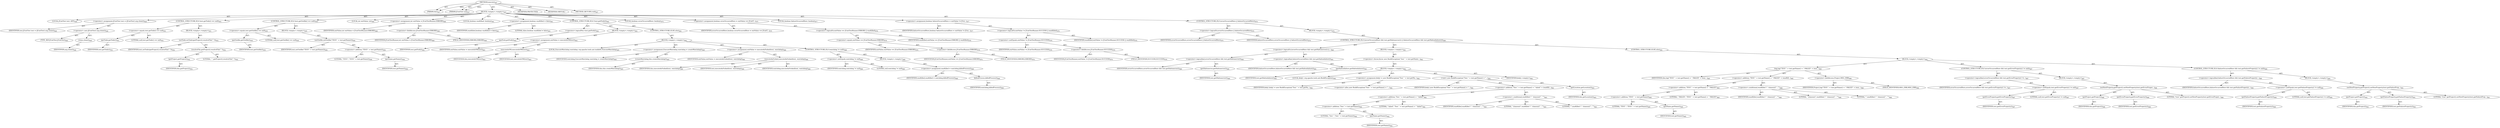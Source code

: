 digraph "execute" {  
"111669149730" [label = <(METHOD,execute)<SUB>647</SUB>> ]
"115964117008" [label = <(PARAM,this)<SUB>647</SUB>> ]
"115964117060" [label = <(PARAM,JUnitTest arg)<SUB>647</SUB>> ]
"25769803821" [label = <(BLOCK,&lt;empty&gt;,&lt;empty&gt;)<SUB>647</SUB>> ]
"94489280531" [label = <(LOCAL,JUnitTest test: ANY)<SUB>648</SUB>> ]
"30064771270" [label = <(&lt;operator&gt;.assignment,JUnitTest test = (JUnitTest) arg.clone())<SUB>648</SUB>> ]
"68719476940" [label = <(IDENTIFIER,test,JUnitTest test = (JUnitTest) arg.clone())<SUB>648</SUB>> ]
"30064771271" [label = <(&lt;operator&gt;.cast,(JUnitTest) arg.clone())<SUB>648</SUB>> ]
"180388626439" [label = <(TYPE_REF,JUnitTest,JUnitTest)<SUB>648</SUB>> ]
"30064771272" [label = <(clone,clone())<SUB>648</SUB>> ]
"68719476941" [label = <(IDENTIFIER,arg,clone())<SUB>648</SUB>> ]
"47244640266" [label = <(CONTROL_STRUCTURE,IF,if (test.getTodir() == null))<SUB>651</SUB>> ]
"30064771273" [label = <(&lt;operator&gt;.equals,test.getTodir() == null)<SUB>651</SUB>> ]
"30064771274" [label = <(getTodir,getTodir())<SUB>651</SUB>> ]
"68719476942" [label = <(IDENTIFIER,test,getTodir())<SUB>651</SUB>> ]
"90194313248" [label = <(LITERAL,null,test.getTodir() == null)<SUB>651</SUB>> ]
"25769803822" [label = <(BLOCK,&lt;empty&gt;,&lt;empty&gt;)<SUB>651</SUB>> ]
"30064771275" [label = <(setTodir,setTodir(getProject().resolveFile(&quot;.&quot;)))<SUB>652</SUB>> ]
"68719476943" [label = <(IDENTIFIER,test,setTodir(getProject().resolveFile(&quot;.&quot;)))<SUB>652</SUB>> ]
"30064771276" [label = <(resolveFile,getProject().resolveFile(&quot;.&quot;))<SUB>652</SUB>> ]
"30064771277" [label = <(getProject,getProject())<SUB>652</SUB>> ]
"68719476758" [label = <(IDENTIFIER,this,getProject())<SUB>652</SUB>> ]
"90194313249" [label = <(LITERAL,&quot;.&quot;,getProject().resolveFile(&quot;.&quot;))<SUB>652</SUB>> ]
"47244640267" [label = <(CONTROL_STRUCTURE,IF,if (test.getOutfile() == null))<SUB>655</SUB>> ]
"30064771278" [label = <(&lt;operator&gt;.equals,test.getOutfile() == null)<SUB>655</SUB>> ]
"30064771279" [label = <(getOutfile,getOutfile())<SUB>655</SUB>> ]
"68719476944" [label = <(IDENTIFIER,test,getOutfile())<SUB>655</SUB>> ]
"90194313250" [label = <(LITERAL,null,test.getOutfile() == null)<SUB>655</SUB>> ]
"25769803823" [label = <(BLOCK,&lt;empty&gt;,&lt;empty&gt;)<SUB>655</SUB>> ]
"30064771280" [label = <(setOutfile,setOutfile(&quot;TEST-&quot; + test.getName()))<SUB>656</SUB>> ]
"68719476945" [label = <(IDENTIFIER,test,setOutfile(&quot;TEST-&quot; + test.getName()))<SUB>656</SUB>> ]
"30064771281" [label = <(&lt;operator&gt;.addition,&quot;TEST-&quot; + test.getName())<SUB>656</SUB>> ]
"90194313251" [label = <(LITERAL,&quot;TEST-&quot;,&quot;TEST-&quot; + test.getName())<SUB>656</SUB>> ]
"30064771282" [label = <(getName,getName())<SUB>656</SUB>> ]
"68719476946" [label = <(IDENTIFIER,test,getName())<SUB>656</SUB>> ]
"94489280532" [label = <(LOCAL,int exitValue: int)<SUB>660</SUB>> ]
"30064771283" [label = <(&lt;operator&gt;.assignment,int exitValue = JUnitTestRunner.ERRORS)<SUB>660</SUB>> ]
"68719476947" [label = <(IDENTIFIER,exitValue,int exitValue = JUnitTestRunner.ERRORS)<SUB>660</SUB>> ]
"30064771284" [label = <(&lt;operator&gt;.fieldAccess,JUnitTestRunner.ERRORS)<SUB>660</SUB>> ]
"68719476948" [label = <(IDENTIFIER,JUnitTestRunner,int exitValue = JUnitTestRunner.ERRORS)<SUB>660</SUB>> ]
"55834574901" [label = <(FIELD_IDENTIFIER,ERRORS,ERRORS)<SUB>660</SUB>> ]
"94489280533" [label = <(LOCAL,boolean wasKilled: boolean)<SUB>661</SUB>> ]
"30064771285" [label = <(&lt;operator&gt;.assignment,boolean wasKilled = false)<SUB>661</SUB>> ]
"68719476949" [label = <(IDENTIFIER,wasKilled,boolean wasKilled = false)<SUB>661</SUB>> ]
"90194313252" [label = <(LITERAL,false,boolean wasKilled = false)<SUB>661</SUB>> ]
"47244640268" [label = <(CONTROL_STRUCTURE,IF,if (!test.getFork()))<SUB>662</SUB>> ]
"30064771286" [label = <(&lt;operator&gt;.logicalNot,!test.getFork())<SUB>662</SUB>> ]
"30064771287" [label = <(getFork,getFork())<SUB>662</SUB>> ]
"68719476950" [label = <(IDENTIFIER,test,getFork())<SUB>662</SUB>> ]
"25769803824" [label = <(BLOCK,&lt;empty&gt;,&lt;empty&gt;)<SUB>662</SUB>> ]
"30064771288" [label = <(&lt;operator&gt;.assignment,exitValue = executeInVM(test))<SUB>663</SUB>> ]
"68719476951" [label = <(IDENTIFIER,exitValue,exitValue = executeInVM(test))<SUB>663</SUB>> ]
"30064771289" [label = <(executeInVM,executeInVM(test))<SUB>663</SUB>> ]
"68719476759" [label = <(IDENTIFIER,this,executeInVM(test))<SUB>663</SUB>> ]
"68719476952" [label = <(IDENTIFIER,test,executeInVM(test))<SUB>663</SUB>> ]
"47244640269" [label = <(CONTROL_STRUCTURE,ELSE,else)<SUB>664</SUB>> ]
"25769803825" [label = <(BLOCK,&lt;empty&gt;,&lt;empty&gt;)<SUB>664</SUB>> ]
"94489280534" [label = <(LOCAL,ExecuteWatchdog watchdog: org.apache.tools.ant.taskdefs.ExecuteWatchdog)<SUB>665</SUB>> ]
"30064771290" [label = <(&lt;operator&gt;.assignment,ExecuteWatchdog watchdog = createWatchdog())<SUB>665</SUB>> ]
"68719476953" [label = <(IDENTIFIER,watchdog,ExecuteWatchdog watchdog = createWatchdog())<SUB>665</SUB>> ]
"30064771291" [label = <(createWatchdog,this.createWatchdog())<SUB>665</SUB>> ]
"68719476760" [label = <(IDENTIFIER,this,this.createWatchdog())<SUB>665</SUB>> ]
"30064771292" [label = <(&lt;operator&gt;.assignment,exitValue = executeAsForked(test, watchdog))<SUB>666</SUB>> ]
"68719476954" [label = <(IDENTIFIER,exitValue,exitValue = executeAsForked(test, watchdog))<SUB>666</SUB>> ]
"30064771293" [label = <(executeAsForked,executeAsForked(test, watchdog))<SUB>666</SUB>> ]
"68719476761" [label = <(IDENTIFIER,this,executeAsForked(test, watchdog))<SUB>666</SUB>> ]
"68719476955" [label = <(IDENTIFIER,test,executeAsForked(test, watchdog))<SUB>666</SUB>> ]
"68719476956" [label = <(IDENTIFIER,watchdog,executeAsForked(test, watchdog))<SUB>666</SUB>> ]
"47244640270" [label = <(CONTROL_STRUCTURE,IF,if (watchdog != null))<SUB>668</SUB>> ]
"30064771294" [label = <(&lt;operator&gt;.notEquals,watchdog != null)<SUB>668</SUB>> ]
"68719476957" [label = <(IDENTIFIER,watchdog,watchdog != null)<SUB>668</SUB>> ]
"90194313253" [label = <(LITERAL,null,watchdog != null)<SUB>668</SUB>> ]
"25769803826" [label = <(BLOCK,&lt;empty&gt;,&lt;empty&gt;)<SUB>668</SUB>> ]
"30064771295" [label = <(&lt;operator&gt;.assignment,wasKilled = watchdog.killedProcess())<SUB>669</SUB>> ]
"68719476958" [label = <(IDENTIFIER,wasKilled,wasKilled = watchdog.killedProcess())<SUB>669</SUB>> ]
"30064771296" [label = <(killedProcess,killedProcess())<SUB>669</SUB>> ]
"68719476959" [label = <(IDENTIFIER,watchdog,killedProcess())<SUB>669</SUB>> ]
"94489280535" [label = <(LOCAL,boolean errorOccurredHere: boolean)<SUB>675</SUB>> ]
"30064771297" [label = <(&lt;operator&gt;.assignment,boolean errorOccurredHere = exitValue == JUnitT...)<SUB>675</SUB>> ]
"68719476960" [label = <(IDENTIFIER,errorOccurredHere,boolean errorOccurredHere = exitValue == JUnitT...)<SUB>675</SUB>> ]
"30064771298" [label = <(&lt;operator&gt;.logicalOr,exitValue == JUnitTestRunner.ERRORS || wasKilled)<SUB>676</SUB>> ]
"30064771299" [label = <(&lt;operator&gt;.equals,exitValue == JUnitTestRunner.ERRORS)<SUB>676</SUB>> ]
"68719476961" [label = <(IDENTIFIER,exitValue,exitValue == JUnitTestRunner.ERRORS)<SUB>676</SUB>> ]
"30064771300" [label = <(&lt;operator&gt;.fieldAccess,JUnitTestRunner.ERRORS)<SUB>676</SUB>> ]
"68719476962" [label = <(IDENTIFIER,JUnitTestRunner,exitValue == JUnitTestRunner.ERRORS)<SUB>676</SUB>> ]
"55834574902" [label = <(FIELD_IDENTIFIER,ERRORS,ERRORS)<SUB>676</SUB>> ]
"68719476963" [label = <(IDENTIFIER,wasKilled,exitValue == JUnitTestRunner.ERRORS || wasKilled)<SUB>676</SUB>> ]
"94489280536" [label = <(LOCAL,boolean failureOccurredHere: boolean)<SUB>677</SUB>> ]
"30064771301" [label = <(&lt;operator&gt;.assignment,boolean failureOccurredHere = exitValue != JUni...)<SUB>677</SUB>> ]
"68719476964" [label = <(IDENTIFIER,failureOccurredHere,boolean failureOccurredHere = exitValue != JUni...)<SUB>677</SUB>> ]
"30064771302" [label = <(&lt;operator&gt;.logicalOr,exitValue != JUnitTestRunner.SUCCESS || wasKilled)<SUB>678</SUB>> ]
"30064771303" [label = <(&lt;operator&gt;.notEquals,exitValue != JUnitTestRunner.SUCCESS)<SUB>678</SUB>> ]
"68719476965" [label = <(IDENTIFIER,exitValue,exitValue != JUnitTestRunner.SUCCESS)<SUB>678</SUB>> ]
"30064771304" [label = <(&lt;operator&gt;.fieldAccess,JUnitTestRunner.SUCCESS)<SUB>678</SUB>> ]
"68719476966" [label = <(IDENTIFIER,JUnitTestRunner,exitValue != JUnitTestRunner.SUCCESS)<SUB>678</SUB>> ]
"55834574903" [label = <(FIELD_IDENTIFIER,SUCCESS,SUCCESS)<SUB>678</SUB>> ]
"68719476967" [label = <(IDENTIFIER,wasKilled,exitValue != JUnitTestRunner.SUCCESS || wasKilled)<SUB>678</SUB>> ]
"47244640271" [label = <(CONTROL_STRUCTURE,IF,if (errorOccurredHere || failureOccurredHere))<SUB>679</SUB>> ]
"30064771305" [label = <(&lt;operator&gt;.logicalOr,errorOccurredHere || failureOccurredHere)<SUB>679</SUB>> ]
"68719476968" [label = <(IDENTIFIER,errorOccurredHere,errorOccurredHere || failureOccurredHere)<SUB>679</SUB>> ]
"68719476969" [label = <(IDENTIFIER,failureOccurredHere,errorOccurredHere || failureOccurredHere)<SUB>679</SUB>> ]
"25769803827" [label = <(BLOCK,&lt;empty&gt;,&lt;empty&gt;)<SUB>679</SUB>> ]
"47244640272" [label = <(CONTROL_STRUCTURE,IF,if ((errorOccurredHere &amp;&amp; test.getHaltonerror()) || (failureOccurredHere &amp;&amp; test.getHaltonfailure())))<SUB>680</SUB>> ]
"30064771306" [label = <(&lt;operator&gt;.logicalOr,(errorOccurredHere &amp;&amp; test.getHaltonerror()) ||...)<SUB>680</SUB>> ]
"30064771307" [label = <(&lt;operator&gt;.logicalAnd,errorOccurredHere &amp;&amp; test.getHaltonerror())<SUB>680</SUB>> ]
"68719476970" [label = <(IDENTIFIER,errorOccurredHere,errorOccurredHere &amp;&amp; test.getHaltonerror())<SUB>680</SUB>> ]
"30064771308" [label = <(getHaltonerror,getHaltonerror())<SUB>680</SUB>> ]
"68719476971" [label = <(IDENTIFIER,test,getHaltonerror())<SUB>680</SUB>> ]
"30064771309" [label = <(&lt;operator&gt;.logicalAnd,failureOccurredHere &amp;&amp; test.getHaltonfailure())<SUB>681</SUB>> ]
"68719476972" [label = <(IDENTIFIER,failureOccurredHere,failureOccurredHere &amp;&amp; test.getHaltonfailure())<SUB>681</SUB>> ]
"30064771310" [label = <(getHaltonfailure,getHaltonfailure())<SUB>681</SUB>> ]
"68719476973" [label = <(IDENTIFIER,test,getHaltonfailure())<SUB>681</SUB>> ]
"25769803828" [label = <(BLOCK,&lt;empty&gt;,&lt;empty&gt;)<SUB>681</SUB>> ]
"30064771311" [label = <(&lt;operator&gt;.throw,throw new BuildException(&quot;Test &quot; + test.getName...)<SUB>682</SUB>> ]
"25769803829" [label = <(BLOCK,&lt;empty&gt;,&lt;empty&gt;)<SUB>682</SUB>> ]
"94489280537" [label = <(LOCAL,$obj1: org.apache.tools.ant.BuildException)<SUB>682</SUB>> ]
"30064771312" [label = <(&lt;operator&gt;.assignment,$obj1 = new BuildException(&quot;Test &quot; + test.getNa...)<SUB>682</SUB>> ]
"68719476974" [label = <(IDENTIFIER,$obj1,$obj1 = new BuildException(&quot;Test &quot; + test.getNa...)<SUB>682</SUB>> ]
"30064771313" [label = <(&lt;operator&gt;.alloc,new BuildException(&quot;Test &quot; + test.getName() + &quot;...)<SUB>682</SUB>> ]
"30064771314" [label = <(&lt;init&gt;,new BuildException(&quot;Test &quot; + test.getName() + &quot;...)<SUB>682</SUB>> ]
"68719476975" [label = <(IDENTIFIER,$obj1,new BuildException(&quot;Test &quot; + test.getName() + &quot;...)<SUB>682</SUB>> ]
"30064771315" [label = <(&lt;operator&gt;.addition,&quot;Test &quot; + test.getName() + &quot; failed&quot; + (wasKill...)<SUB>682</SUB>> ]
"30064771316" [label = <(&lt;operator&gt;.addition,&quot;Test &quot; + test.getName() + &quot; failed&quot;)<SUB>682</SUB>> ]
"30064771317" [label = <(&lt;operator&gt;.addition,&quot;Test &quot; + test.getName())<SUB>682</SUB>> ]
"90194313254" [label = <(LITERAL,&quot;Test &quot;,&quot;Test &quot; + test.getName())<SUB>682</SUB>> ]
"30064771318" [label = <(getName,getName())<SUB>682</SUB>> ]
"68719476976" [label = <(IDENTIFIER,test,getName())<SUB>682</SUB>> ]
"90194313255" [label = <(LITERAL,&quot; failed&quot;,&quot;Test &quot; + test.getName() + &quot; failed&quot;)<SUB>682</SUB>> ]
"30064771319" [label = <(&lt;operator&gt;.conditional,wasKilled ? &quot; (timeout)&quot; : &quot;&quot;)<SUB>683</SUB>> ]
"68719476977" [label = <(IDENTIFIER,wasKilled,wasKilled ? &quot; (timeout)&quot; : &quot;&quot;)<SUB>683</SUB>> ]
"90194313256" [label = <(LITERAL,&quot; (timeout)&quot;,wasKilled ? &quot; (timeout)&quot; : &quot;&quot;)<SUB>683</SUB>> ]
"90194313257" [label = <(LITERAL,&quot;&quot;,wasKilled ? &quot; (timeout)&quot; : &quot;&quot;)<SUB>683</SUB>> ]
"30064771320" [label = <(getLocation,getLocation())<SUB>683</SUB>> ]
"68719476762" [label = <(IDENTIFIER,this,getLocation())<SUB>683</SUB>> ]
"68719476978" [label = <(IDENTIFIER,$obj1,&lt;empty&gt;)<SUB>682</SUB>> ]
"47244640273" [label = <(CONTROL_STRUCTURE,ELSE,else)<SUB>684</SUB>> ]
"25769803830" [label = <(BLOCK,&lt;empty&gt;,&lt;empty&gt;)<SUB>684</SUB>> ]
"30064771321" [label = <(log,log(&quot;TEST &quot; + test.getName() + &quot; FAILED&quot; + (was...)<SUB>685</SUB>> ]
"68719476763" [label = <(IDENTIFIER,this,log(&quot;TEST &quot; + test.getName() + &quot; FAILED&quot; + (was...)<SUB>685</SUB>> ]
"30064771322" [label = <(&lt;operator&gt;.addition,&quot;TEST &quot; + test.getName() + &quot; FAILED&quot; + (wasKill...)<SUB>685</SUB>> ]
"30064771323" [label = <(&lt;operator&gt;.addition,&quot;TEST &quot; + test.getName() + &quot; FAILED&quot;)<SUB>685</SUB>> ]
"30064771324" [label = <(&lt;operator&gt;.addition,&quot;TEST &quot; + test.getName())<SUB>685</SUB>> ]
"90194313258" [label = <(LITERAL,&quot;TEST &quot;,&quot;TEST &quot; + test.getName())<SUB>685</SUB>> ]
"30064771325" [label = <(getName,getName())<SUB>685</SUB>> ]
"68719476979" [label = <(IDENTIFIER,test,getName())<SUB>685</SUB>> ]
"90194313259" [label = <(LITERAL,&quot; FAILED&quot;,&quot;TEST &quot; + test.getName() + &quot; FAILED&quot;)<SUB>685</SUB>> ]
"30064771326" [label = <(&lt;operator&gt;.conditional,wasKilled ? &quot; (timeout)&quot; : &quot;&quot;)<SUB>686</SUB>> ]
"68719476980" [label = <(IDENTIFIER,wasKilled,wasKilled ? &quot; (timeout)&quot; : &quot;&quot;)<SUB>686</SUB>> ]
"90194313260" [label = <(LITERAL,&quot; (timeout)&quot;,wasKilled ? &quot; (timeout)&quot; : &quot;&quot;)<SUB>686</SUB>> ]
"90194313261" [label = <(LITERAL,&quot;&quot;,wasKilled ? &quot; (timeout)&quot; : &quot;&quot;)<SUB>686</SUB>> ]
"30064771327" [label = <(&lt;operator&gt;.fieldAccess,Project.MSG_ERR)<SUB>686</SUB>> ]
"68719476981" [label = <(IDENTIFIER,Project,log(&quot;TEST &quot; + test.getName() + &quot; FAILED&quot; + (was...)<SUB>686</SUB>> ]
"55834574904" [label = <(FIELD_IDENTIFIER,MSG_ERR,MSG_ERR)<SUB>686</SUB>> ]
"47244640274" [label = <(CONTROL_STRUCTURE,IF,if (errorOccurredHere &amp;&amp; test.getErrorProperty() != null))<SUB>687</SUB>> ]
"30064771328" [label = <(&lt;operator&gt;.logicalAnd,errorOccurredHere &amp;&amp; test.getErrorProperty() !=...)<SUB>687</SUB>> ]
"68719476982" [label = <(IDENTIFIER,errorOccurredHere,errorOccurredHere &amp;&amp; test.getErrorProperty() !=...)<SUB>687</SUB>> ]
"30064771329" [label = <(&lt;operator&gt;.notEquals,test.getErrorProperty() != null)<SUB>687</SUB>> ]
"30064771330" [label = <(getErrorProperty,getErrorProperty())<SUB>687</SUB>> ]
"68719476983" [label = <(IDENTIFIER,test,getErrorProperty())<SUB>687</SUB>> ]
"90194313262" [label = <(LITERAL,null,test.getErrorProperty() != null)<SUB>687</SUB>> ]
"25769803831" [label = <(BLOCK,&lt;empty&gt;,&lt;empty&gt;)<SUB>687</SUB>> ]
"30064771331" [label = <(setNewProperty,getProject().setNewProperty(test.getErrorProper...)<SUB>688</SUB>> ]
"30064771332" [label = <(getProject,getProject())<SUB>688</SUB>> ]
"68719476764" [label = <(IDENTIFIER,this,getProject())<SUB>688</SUB>> ]
"30064771333" [label = <(getErrorProperty,getErrorProperty())<SUB>688</SUB>> ]
"68719476984" [label = <(IDENTIFIER,test,getErrorProperty())<SUB>688</SUB>> ]
"90194313263" [label = <(LITERAL,&quot;true&quot;,getProject().setNewProperty(test.getErrorProper...)<SUB>688</SUB>> ]
"47244640275" [label = <(CONTROL_STRUCTURE,IF,if (failureOccurredHere &amp;&amp; test.getFailureProperty() != null))<SUB>690</SUB>> ]
"30064771334" [label = <(&lt;operator&gt;.logicalAnd,failureOccurredHere &amp;&amp; test.getFailureProperty(...)<SUB>690</SUB>> ]
"68719476985" [label = <(IDENTIFIER,failureOccurredHere,failureOccurredHere &amp;&amp; test.getFailureProperty(...)<SUB>690</SUB>> ]
"30064771335" [label = <(&lt;operator&gt;.notEquals,test.getFailureProperty() != null)<SUB>690</SUB>> ]
"30064771336" [label = <(getFailureProperty,getFailureProperty())<SUB>690</SUB>> ]
"68719476986" [label = <(IDENTIFIER,test,getFailureProperty())<SUB>690</SUB>> ]
"90194313264" [label = <(LITERAL,null,test.getFailureProperty() != null)<SUB>690</SUB>> ]
"25769803832" [label = <(BLOCK,&lt;empty&gt;,&lt;empty&gt;)<SUB>690</SUB>> ]
"30064771337" [label = <(setNewProperty,getProject().setNewProperty(test.getFailureProp...)<SUB>691</SUB>> ]
"30064771338" [label = <(getProject,getProject())<SUB>691</SUB>> ]
"68719476765" [label = <(IDENTIFIER,this,getProject())<SUB>691</SUB>> ]
"30064771339" [label = <(getFailureProperty,getFailureProperty())<SUB>691</SUB>> ]
"68719476987" [label = <(IDENTIFIER,test,getFailureProperty())<SUB>691</SUB>> ]
"90194313265" [label = <(LITERAL,&quot;true&quot;,getProject().setNewProperty(test.getFailureProp...)<SUB>691</SUB>> ]
"133143986265" [label = <(MODIFIER,PROTECTED)> ]
"133143986266" [label = <(MODIFIER,VIRTUAL)> ]
"128849018914" [label = <(METHOD_RETURN,void)<SUB>647</SUB>> ]
  "111669149730" -> "115964117008"  [ label = "AST: "] 
  "111669149730" -> "115964117060"  [ label = "AST: "] 
  "111669149730" -> "25769803821"  [ label = "AST: "] 
  "111669149730" -> "133143986265"  [ label = "AST: "] 
  "111669149730" -> "133143986266"  [ label = "AST: "] 
  "111669149730" -> "128849018914"  [ label = "AST: "] 
  "25769803821" -> "94489280531"  [ label = "AST: "] 
  "25769803821" -> "30064771270"  [ label = "AST: "] 
  "25769803821" -> "47244640266"  [ label = "AST: "] 
  "25769803821" -> "47244640267"  [ label = "AST: "] 
  "25769803821" -> "94489280532"  [ label = "AST: "] 
  "25769803821" -> "30064771283"  [ label = "AST: "] 
  "25769803821" -> "94489280533"  [ label = "AST: "] 
  "25769803821" -> "30064771285"  [ label = "AST: "] 
  "25769803821" -> "47244640268"  [ label = "AST: "] 
  "25769803821" -> "94489280535"  [ label = "AST: "] 
  "25769803821" -> "30064771297"  [ label = "AST: "] 
  "25769803821" -> "94489280536"  [ label = "AST: "] 
  "25769803821" -> "30064771301"  [ label = "AST: "] 
  "25769803821" -> "47244640271"  [ label = "AST: "] 
  "30064771270" -> "68719476940"  [ label = "AST: "] 
  "30064771270" -> "30064771271"  [ label = "AST: "] 
  "30064771271" -> "180388626439"  [ label = "AST: "] 
  "30064771271" -> "30064771272"  [ label = "AST: "] 
  "30064771272" -> "68719476941"  [ label = "AST: "] 
  "47244640266" -> "30064771273"  [ label = "AST: "] 
  "47244640266" -> "25769803822"  [ label = "AST: "] 
  "30064771273" -> "30064771274"  [ label = "AST: "] 
  "30064771273" -> "90194313248"  [ label = "AST: "] 
  "30064771274" -> "68719476942"  [ label = "AST: "] 
  "25769803822" -> "30064771275"  [ label = "AST: "] 
  "30064771275" -> "68719476943"  [ label = "AST: "] 
  "30064771275" -> "30064771276"  [ label = "AST: "] 
  "30064771276" -> "30064771277"  [ label = "AST: "] 
  "30064771276" -> "90194313249"  [ label = "AST: "] 
  "30064771277" -> "68719476758"  [ label = "AST: "] 
  "47244640267" -> "30064771278"  [ label = "AST: "] 
  "47244640267" -> "25769803823"  [ label = "AST: "] 
  "30064771278" -> "30064771279"  [ label = "AST: "] 
  "30064771278" -> "90194313250"  [ label = "AST: "] 
  "30064771279" -> "68719476944"  [ label = "AST: "] 
  "25769803823" -> "30064771280"  [ label = "AST: "] 
  "30064771280" -> "68719476945"  [ label = "AST: "] 
  "30064771280" -> "30064771281"  [ label = "AST: "] 
  "30064771281" -> "90194313251"  [ label = "AST: "] 
  "30064771281" -> "30064771282"  [ label = "AST: "] 
  "30064771282" -> "68719476946"  [ label = "AST: "] 
  "30064771283" -> "68719476947"  [ label = "AST: "] 
  "30064771283" -> "30064771284"  [ label = "AST: "] 
  "30064771284" -> "68719476948"  [ label = "AST: "] 
  "30064771284" -> "55834574901"  [ label = "AST: "] 
  "30064771285" -> "68719476949"  [ label = "AST: "] 
  "30064771285" -> "90194313252"  [ label = "AST: "] 
  "47244640268" -> "30064771286"  [ label = "AST: "] 
  "47244640268" -> "25769803824"  [ label = "AST: "] 
  "47244640268" -> "47244640269"  [ label = "AST: "] 
  "30064771286" -> "30064771287"  [ label = "AST: "] 
  "30064771287" -> "68719476950"  [ label = "AST: "] 
  "25769803824" -> "30064771288"  [ label = "AST: "] 
  "30064771288" -> "68719476951"  [ label = "AST: "] 
  "30064771288" -> "30064771289"  [ label = "AST: "] 
  "30064771289" -> "68719476759"  [ label = "AST: "] 
  "30064771289" -> "68719476952"  [ label = "AST: "] 
  "47244640269" -> "25769803825"  [ label = "AST: "] 
  "25769803825" -> "94489280534"  [ label = "AST: "] 
  "25769803825" -> "30064771290"  [ label = "AST: "] 
  "25769803825" -> "30064771292"  [ label = "AST: "] 
  "25769803825" -> "47244640270"  [ label = "AST: "] 
  "30064771290" -> "68719476953"  [ label = "AST: "] 
  "30064771290" -> "30064771291"  [ label = "AST: "] 
  "30064771291" -> "68719476760"  [ label = "AST: "] 
  "30064771292" -> "68719476954"  [ label = "AST: "] 
  "30064771292" -> "30064771293"  [ label = "AST: "] 
  "30064771293" -> "68719476761"  [ label = "AST: "] 
  "30064771293" -> "68719476955"  [ label = "AST: "] 
  "30064771293" -> "68719476956"  [ label = "AST: "] 
  "47244640270" -> "30064771294"  [ label = "AST: "] 
  "47244640270" -> "25769803826"  [ label = "AST: "] 
  "30064771294" -> "68719476957"  [ label = "AST: "] 
  "30064771294" -> "90194313253"  [ label = "AST: "] 
  "25769803826" -> "30064771295"  [ label = "AST: "] 
  "30064771295" -> "68719476958"  [ label = "AST: "] 
  "30064771295" -> "30064771296"  [ label = "AST: "] 
  "30064771296" -> "68719476959"  [ label = "AST: "] 
  "30064771297" -> "68719476960"  [ label = "AST: "] 
  "30064771297" -> "30064771298"  [ label = "AST: "] 
  "30064771298" -> "30064771299"  [ label = "AST: "] 
  "30064771298" -> "68719476963"  [ label = "AST: "] 
  "30064771299" -> "68719476961"  [ label = "AST: "] 
  "30064771299" -> "30064771300"  [ label = "AST: "] 
  "30064771300" -> "68719476962"  [ label = "AST: "] 
  "30064771300" -> "55834574902"  [ label = "AST: "] 
  "30064771301" -> "68719476964"  [ label = "AST: "] 
  "30064771301" -> "30064771302"  [ label = "AST: "] 
  "30064771302" -> "30064771303"  [ label = "AST: "] 
  "30064771302" -> "68719476967"  [ label = "AST: "] 
  "30064771303" -> "68719476965"  [ label = "AST: "] 
  "30064771303" -> "30064771304"  [ label = "AST: "] 
  "30064771304" -> "68719476966"  [ label = "AST: "] 
  "30064771304" -> "55834574903"  [ label = "AST: "] 
  "47244640271" -> "30064771305"  [ label = "AST: "] 
  "47244640271" -> "25769803827"  [ label = "AST: "] 
  "30064771305" -> "68719476968"  [ label = "AST: "] 
  "30064771305" -> "68719476969"  [ label = "AST: "] 
  "25769803827" -> "47244640272"  [ label = "AST: "] 
  "47244640272" -> "30064771306"  [ label = "AST: "] 
  "47244640272" -> "25769803828"  [ label = "AST: "] 
  "47244640272" -> "47244640273"  [ label = "AST: "] 
  "30064771306" -> "30064771307"  [ label = "AST: "] 
  "30064771306" -> "30064771309"  [ label = "AST: "] 
  "30064771307" -> "68719476970"  [ label = "AST: "] 
  "30064771307" -> "30064771308"  [ label = "AST: "] 
  "30064771308" -> "68719476971"  [ label = "AST: "] 
  "30064771309" -> "68719476972"  [ label = "AST: "] 
  "30064771309" -> "30064771310"  [ label = "AST: "] 
  "30064771310" -> "68719476973"  [ label = "AST: "] 
  "25769803828" -> "30064771311"  [ label = "AST: "] 
  "30064771311" -> "25769803829"  [ label = "AST: "] 
  "25769803829" -> "94489280537"  [ label = "AST: "] 
  "25769803829" -> "30064771312"  [ label = "AST: "] 
  "25769803829" -> "30064771314"  [ label = "AST: "] 
  "25769803829" -> "68719476978"  [ label = "AST: "] 
  "30064771312" -> "68719476974"  [ label = "AST: "] 
  "30064771312" -> "30064771313"  [ label = "AST: "] 
  "30064771314" -> "68719476975"  [ label = "AST: "] 
  "30064771314" -> "30064771315"  [ label = "AST: "] 
  "30064771314" -> "30064771320"  [ label = "AST: "] 
  "30064771315" -> "30064771316"  [ label = "AST: "] 
  "30064771315" -> "30064771319"  [ label = "AST: "] 
  "30064771316" -> "30064771317"  [ label = "AST: "] 
  "30064771316" -> "90194313255"  [ label = "AST: "] 
  "30064771317" -> "90194313254"  [ label = "AST: "] 
  "30064771317" -> "30064771318"  [ label = "AST: "] 
  "30064771318" -> "68719476976"  [ label = "AST: "] 
  "30064771319" -> "68719476977"  [ label = "AST: "] 
  "30064771319" -> "90194313256"  [ label = "AST: "] 
  "30064771319" -> "90194313257"  [ label = "AST: "] 
  "30064771320" -> "68719476762"  [ label = "AST: "] 
  "47244640273" -> "25769803830"  [ label = "AST: "] 
  "25769803830" -> "30064771321"  [ label = "AST: "] 
  "25769803830" -> "47244640274"  [ label = "AST: "] 
  "25769803830" -> "47244640275"  [ label = "AST: "] 
  "30064771321" -> "68719476763"  [ label = "AST: "] 
  "30064771321" -> "30064771322"  [ label = "AST: "] 
  "30064771321" -> "30064771327"  [ label = "AST: "] 
  "30064771322" -> "30064771323"  [ label = "AST: "] 
  "30064771322" -> "30064771326"  [ label = "AST: "] 
  "30064771323" -> "30064771324"  [ label = "AST: "] 
  "30064771323" -> "90194313259"  [ label = "AST: "] 
  "30064771324" -> "90194313258"  [ label = "AST: "] 
  "30064771324" -> "30064771325"  [ label = "AST: "] 
  "30064771325" -> "68719476979"  [ label = "AST: "] 
  "30064771326" -> "68719476980"  [ label = "AST: "] 
  "30064771326" -> "90194313260"  [ label = "AST: "] 
  "30064771326" -> "90194313261"  [ label = "AST: "] 
  "30064771327" -> "68719476981"  [ label = "AST: "] 
  "30064771327" -> "55834574904"  [ label = "AST: "] 
  "47244640274" -> "30064771328"  [ label = "AST: "] 
  "47244640274" -> "25769803831"  [ label = "AST: "] 
  "30064771328" -> "68719476982"  [ label = "AST: "] 
  "30064771328" -> "30064771329"  [ label = "AST: "] 
  "30064771329" -> "30064771330"  [ label = "AST: "] 
  "30064771329" -> "90194313262"  [ label = "AST: "] 
  "30064771330" -> "68719476983"  [ label = "AST: "] 
  "25769803831" -> "30064771331"  [ label = "AST: "] 
  "30064771331" -> "30064771332"  [ label = "AST: "] 
  "30064771331" -> "30064771333"  [ label = "AST: "] 
  "30064771331" -> "90194313263"  [ label = "AST: "] 
  "30064771332" -> "68719476764"  [ label = "AST: "] 
  "30064771333" -> "68719476984"  [ label = "AST: "] 
  "47244640275" -> "30064771334"  [ label = "AST: "] 
  "47244640275" -> "25769803832"  [ label = "AST: "] 
  "30064771334" -> "68719476985"  [ label = "AST: "] 
  "30064771334" -> "30064771335"  [ label = "AST: "] 
  "30064771335" -> "30064771336"  [ label = "AST: "] 
  "30064771335" -> "90194313264"  [ label = "AST: "] 
  "30064771336" -> "68719476986"  [ label = "AST: "] 
  "25769803832" -> "30064771337"  [ label = "AST: "] 
  "30064771337" -> "30064771338"  [ label = "AST: "] 
  "30064771337" -> "30064771339"  [ label = "AST: "] 
  "30064771337" -> "90194313265"  [ label = "AST: "] 
  "30064771338" -> "68719476765"  [ label = "AST: "] 
  "30064771339" -> "68719476987"  [ label = "AST: "] 
  "111669149730" -> "115964117008"  [ label = "DDG: "] 
  "111669149730" -> "115964117060"  [ label = "DDG: "] 
}
